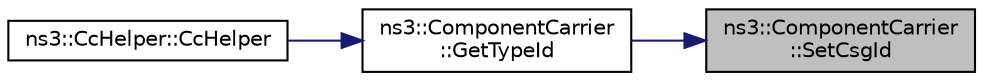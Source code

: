 digraph "ns3::ComponentCarrier::SetCsgId"
{
 // LATEX_PDF_SIZE
  edge [fontname="Helvetica",fontsize="10",labelfontname="Helvetica",labelfontsize="10"];
  node [fontname="Helvetica",fontsize="10",shape=record];
  rankdir="RL";
  Node1 [label="ns3::ComponentCarrier\l::SetCsgId",height=0.2,width=0.4,color="black", fillcolor="grey75", style="filled", fontcolor="black",tooltip="Associate the eNodeB device with a particular CSG."];
  Node1 -> Node2 [dir="back",color="midnightblue",fontsize="10",style="solid",fontname="Helvetica"];
  Node2 [label="ns3::ComponentCarrier\l::GetTypeId",height=0.2,width=0.4,color="black", fillcolor="white", style="filled",URL="$classns3_1_1_component_carrier.html#a444783598c6b62279c9c011d71f51c75",tooltip="Get the type ID."];
  Node2 -> Node3 [dir="back",color="midnightblue",fontsize="10",style="solid",fontname="Helvetica"];
  Node3 [label="ns3::CcHelper::CcHelper",height=0.2,width=0.4,color="black", fillcolor="white", style="filled",URL="$classns3_1_1_cc_helper.html#a57346bd63aa87d410316ce1c3f4216d5",tooltip=" "];
}

